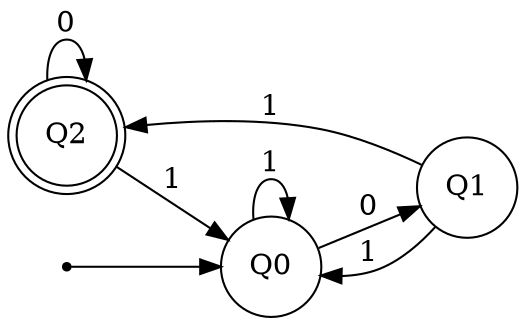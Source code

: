 digraph AFD {
	rankdir=LR size="8,5"
	node [shape=doublecircle]
	Q2
	node [shape=circle]
	Q0
	Q1
	node [shape=point]
	init -> Q0 [label=""]
	Q0 -> Q1 [label=0]
	Q1 -> Q2 [label=1]
	Q2 -> Q2 [label=0]
	Q0 -> Q0 [label=1]
	Q1 -> Q0 [label=1]
	Q2 -> Q0 [label=1]
}
